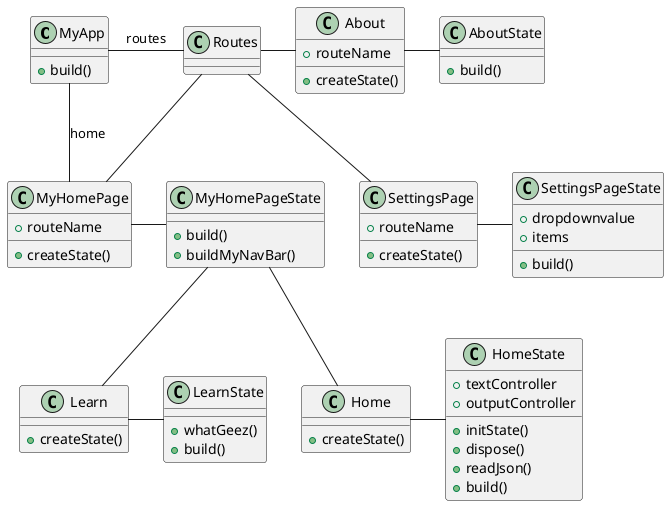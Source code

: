 @startuml crc_class_diagram

class MyApp {
  +build()
}

class MyHomePage {
  +routeName
  +createState()
}

class MyHomePageState {
  +build()
  +buildMyNavBar()
}

class SettingsPage {
  +routeName
  +createState()
}

class SettingsPageState {
  +dropdownvalue
  +items
  +build()
}

class About {
    +routeName
    +createState()
}

class AboutState {
    +build()
}

class Learn {
  +createState()
}

class LearnState {
  +whatGeez()
  +build()
}

class Home {
  +createState()
}

class HomeState {
  +textController
  +outputController
  +initState()
  +dispose()
  +readJson()
  +build()
}

MyApp -- MyHomePage : home
MyApp -right- Routes : routes
MyHomePage -right- MyHomePageState
MyHomePageState -- Home
MyHomePageState -- Learn
SettingsPage -right- SettingsPageState
About -right- AboutState
Learn -right- LearnState
Home -right- HomeState
Routes -- MyHomePage
Routes -- SettingsPage
Routes -right- About

@enduml
